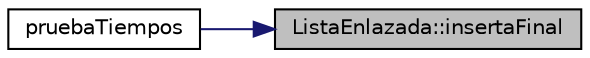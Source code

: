 digraph "ListaEnlazada::insertaFinal"
{
 // LATEX_PDF_SIZE
  edge [fontname="Helvetica",fontsize="10",labelfontname="Helvetica",labelfontsize="10"];
  node [fontname="Helvetica",fontsize="10",shape=record];
  rankdir="RL";
  Node24 [label="ListaEnlazada::insertaFinal",height=0.2,width=0.4,color="black", fillcolor="grey75", style="filled", fontcolor="black",tooltip=" "];
  Node24 -> Node25 [dir="back",color="midnightblue",fontsize="10",style="solid",fontname="Helvetica"];
  Node25 [label="pruebaTiempos",height=0.2,width=0.4,color="black", fillcolor="white", style="filled",URL="$main_8cpp.html#a06bdb8313045d839aee9ece970600f99",tooltip=" "];
}
